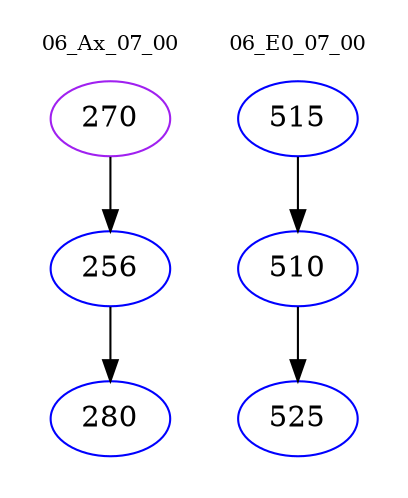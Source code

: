 digraph{
subgraph cluster_0 {
color = white
label = "06_Ax_07_00";
fontsize=10;
T0_270 [label="270", color="purple"]
T0_270 -> T0_256 [color="black"]
T0_256 [label="256", color="blue"]
T0_256 -> T0_280 [color="black"]
T0_280 [label="280", color="blue"]
}
subgraph cluster_1 {
color = white
label = "06_E0_07_00";
fontsize=10;
T1_515 [label="515", color="blue"]
T1_515 -> T1_510 [color="black"]
T1_510 [label="510", color="blue"]
T1_510 -> T1_525 [color="black"]
T1_525 [label="525", color="blue"]
}
}

